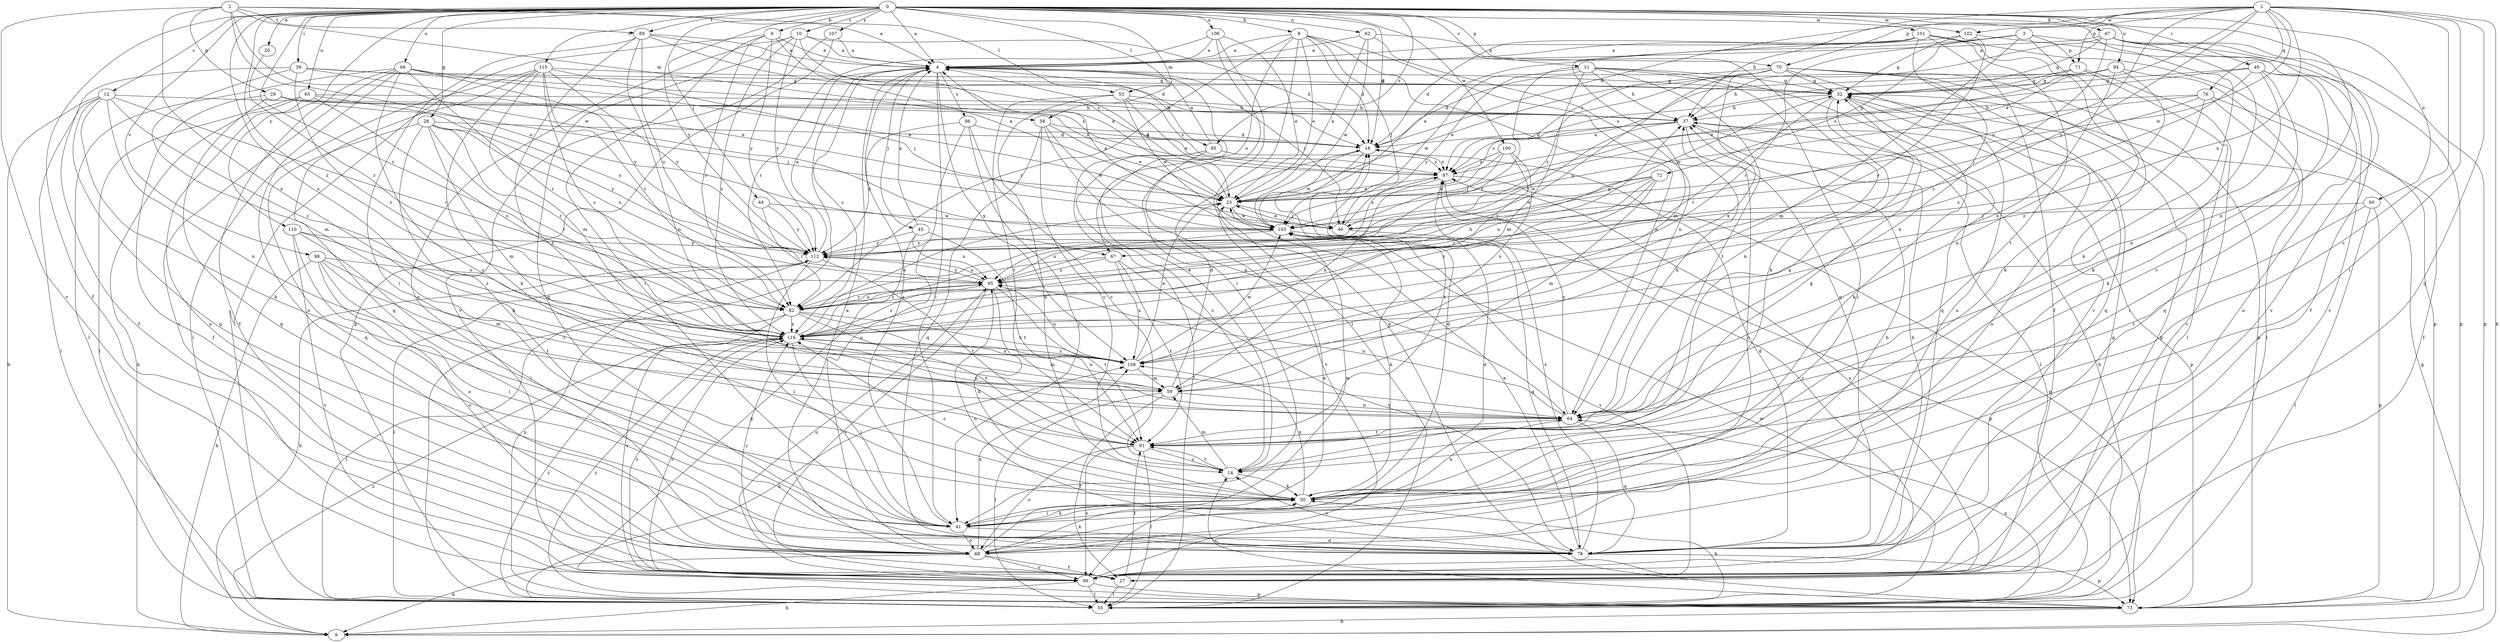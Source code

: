 strict digraph  {
0;
1;
2;
3;
4;
6;
8;
9;
10;
11;
12;
14;
18;
20;
23;
27;
28;
29;
32;
37;
39;
40;
41;
44;
45;
46;
47;
50;
53;
55;
58;
59;
60;
62;
64;
65;
66;
67;
68;
70;
71;
72;
73;
76;
78;
82;
85;
86;
87;
89;
91;
94;
95;
98;
99;
100;
101;
102;
103;
106;
107;
108;
110;
112;
115;
116;
0 -> 4  [label=a];
0 -> 6  [label=b];
0 -> 8  [label=b];
0 -> 10  [label=c];
0 -> 11  [label=c];
0 -> 12  [label=c];
0 -> 18  [label=d];
0 -> 20  [label=e];
0 -> 27  [label=f];
0 -> 28  [label=g];
0 -> 39  [label=i];
0 -> 40  [label=i];
0 -> 44  [label=j];
0 -> 47  [label=k];
0 -> 50  [label=k];
0 -> 53  [label=l];
0 -> 58  [label=m];
0 -> 60  [label=n];
0 -> 62  [label=n];
0 -> 64  [label=n];
0 -> 65  [label=o];
0 -> 66  [label=o];
0 -> 70  [label=p];
0 -> 82  [label=r];
0 -> 85  [label=s];
0 -> 89  [label=t];
0 -> 94  [label=u];
0 -> 98  [label=v];
0 -> 100  [label=w];
0 -> 101  [label=w];
0 -> 102  [label=w];
0 -> 106  [label=x];
0 -> 107  [label=x];
0 -> 108  [label=x];
0 -> 110  [label=y];
0 -> 112  [label=y];
0 -> 115  [label=z];
0 -> 116  [label=z];
1 -> 9  [label=b];
1 -> 14  [label=c];
1 -> 18  [label=d];
1 -> 23  [label=e];
1 -> 37  [label=h];
1 -> 41  [label=i];
1 -> 67  [label=o];
1 -> 70  [label=p];
1 -> 71  [label=p];
1 -> 76  [label=q];
1 -> 78  [label=q];
1 -> 95  [label=u];
1 -> 102  [label=w];
1 -> 103  [label=w];
1 -> 112  [label=y];
2 -> 4  [label=a];
2 -> 29  [label=g];
2 -> 53  [label=l];
2 -> 58  [label=m];
2 -> 67  [label=o];
2 -> 89  [label=t];
2 -> 99  [label=v];
2 -> 103  [label=w];
2 -> 108  [label=x];
3 -> 23  [label=e];
3 -> 50  [label=k];
3 -> 59  [label=m];
3 -> 71  [label=p];
3 -> 72  [label=p];
3 -> 73  [label=p];
3 -> 82  [label=r];
4 -> 32  [label=g];
4 -> 41  [label=i];
4 -> 45  [label=j];
4 -> 46  [label=j];
4 -> 55  [label=l];
4 -> 85  [label=s];
4 -> 86  [label=s];
4 -> 108  [label=x];
4 -> 116  [label=z];
6 -> 4  [label=a];
6 -> 23  [label=e];
6 -> 41  [label=i];
6 -> 55  [label=l];
6 -> 82  [label=r];
6 -> 112  [label=y];
8 -> 4  [label=a];
8 -> 18  [label=d];
8 -> 23  [label=e];
8 -> 46  [label=j];
8 -> 55  [label=l];
8 -> 64  [label=n];
8 -> 67  [label=o];
8 -> 78  [label=q];
8 -> 82  [label=r];
9 -> 32  [label=g];
9 -> 116  [label=z];
10 -> 4  [label=a];
10 -> 18  [label=d];
10 -> 23  [label=e];
10 -> 68  [label=o];
10 -> 78  [label=q];
10 -> 112  [label=y];
10 -> 116  [label=z];
11 -> 32  [label=g];
11 -> 37  [label=h];
11 -> 41  [label=i];
11 -> 59  [label=m];
11 -> 78  [label=q];
11 -> 82  [label=r];
11 -> 91  [label=t];
11 -> 103  [label=w];
11 -> 112  [label=y];
12 -> 9  [label=b];
12 -> 37  [label=h];
12 -> 50  [label=k];
12 -> 55  [label=l];
12 -> 64  [label=n];
12 -> 78  [label=q];
12 -> 82  [label=r];
12 -> 116  [label=z];
14 -> 4  [label=a];
14 -> 32  [label=g];
14 -> 50  [label=k];
14 -> 59  [label=m];
14 -> 91  [label=t];
18 -> 87  [label=s];
18 -> 91  [label=t];
18 -> 103  [label=w];
20 -> 82  [label=r];
23 -> 4  [label=a];
23 -> 46  [label=j];
23 -> 103  [label=w];
27 -> 32  [label=g];
27 -> 55  [label=l];
27 -> 87  [label=s];
27 -> 91  [label=t];
28 -> 18  [label=d];
28 -> 50  [label=k];
28 -> 59  [label=m];
28 -> 78  [label=q];
28 -> 82  [label=r];
28 -> 95  [label=u];
28 -> 112  [label=y];
28 -> 116  [label=z];
29 -> 27  [label=f];
29 -> 37  [label=h];
29 -> 78  [label=q];
29 -> 87  [label=s];
29 -> 112  [label=y];
32 -> 37  [label=h];
32 -> 50  [label=k];
32 -> 64  [label=n];
32 -> 68  [label=o];
32 -> 82  [label=r];
37 -> 18  [label=d];
37 -> 55  [label=l];
37 -> 68  [label=o];
37 -> 73  [label=p];
37 -> 87  [label=s];
37 -> 112  [label=y];
39 -> 23  [label=e];
39 -> 27  [label=f];
39 -> 32  [label=g];
39 -> 59  [label=m];
39 -> 87  [label=s];
39 -> 116  [label=z];
40 -> 14  [label=c];
40 -> 32  [label=g];
40 -> 50  [label=k];
40 -> 64  [label=n];
40 -> 68  [label=o];
40 -> 87  [label=s];
40 -> 116  [label=z];
41 -> 4  [label=a];
41 -> 50  [label=k];
41 -> 68  [label=o];
41 -> 78  [label=q];
41 -> 103  [label=w];
44 -> 82  [label=r];
44 -> 103  [label=w];
44 -> 112  [label=y];
45 -> 4  [label=a];
45 -> 73  [label=p];
45 -> 91  [label=t];
45 -> 95  [label=u];
45 -> 112  [label=y];
46 -> 23  [label=e];
46 -> 78  [label=q];
46 -> 87  [label=s];
47 -> 4  [label=a];
47 -> 27  [label=f];
47 -> 32  [label=g];
47 -> 50  [label=k];
47 -> 73  [label=p];
47 -> 87  [label=s];
47 -> 99  [label=v];
47 -> 116  [label=z];
50 -> 18  [label=d];
50 -> 41  [label=i];
50 -> 64  [label=n];
50 -> 108  [label=x];
50 -> 116  [label=z];
53 -> 23  [label=e];
53 -> 37  [label=h];
53 -> 50  [label=k];
53 -> 87  [label=s];
53 -> 91  [label=t];
53 -> 103  [label=w];
55 -> 37  [label=h];
55 -> 50  [label=k];
55 -> 64  [label=n];
55 -> 103  [label=w];
55 -> 108  [label=x];
55 -> 116  [label=z];
58 -> 14  [label=c];
58 -> 18  [label=d];
58 -> 23  [label=e];
58 -> 64  [label=n];
58 -> 78  [label=q];
58 -> 103  [label=w];
59 -> 18  [label=d];
59 -> 27  [label=f];
59 -> 55  [label=l];
59 -> 64  [label=n];
60 -> 46  [label=j];
60 -> 55  [label=l];
60 -> 73  [label=p];
60 -> 91  [label=t];
62 -> 4  [label=a];
62 -> 23  [label=e];
62 -> 50  [label=k];
62 -> 64  [label=n];
62 -> 103  [label=w];
64 -> 37  [label=h];
64 -> 78  [label=q];
64 -> 87  [label=s];
64 -> 91  [label=t];
64 -> 95  [label=u];
65 -> 9  [label=b];
65 -> 37  [label=h];
65 -> 46  [label=j];
65 -> 55  [label=l];
65 -> 68  [label=o];
65 -> 116  [label=z];
66 -> 14  [label=c];
66 -> 23  [label=e];
66 -> 27  [label=f];
66 -> 32  [label=g];
66 -> 55  [label=l];
66 -> 68  [label=o];
66 -> 82  [label=r];
66 -> 99  [label=v];
66 -> 112  [label=y];
67 -> 78  [label=q];
67 -> 91  [label=t];
67 -> 95  [label=u];
67 -> 108  [label=x];
67 -> 116  [label=z];
68 -> 4  [label=a];
68 -> 9  [label=b];
68 -> 23  [label=e];
68 -> 27  [label=f];
68 -> 37  [label=h];
68 -> 50  [label=k];
68 -> 99  [label=v];
68 -> 108  [label=x];
68 -> 116  [label=z];
70 -> 18  [label=d];
70 -> 23  [label=e];
70 -> 32  [label=g];
70 -> 55  [label=l];
70 -> 68  [label=o];
70 -> 73  [label=p];
70 -> 78  [label=q];
70 -> 95  [label=u];
70 -> 108  [label=x];
70 -> 112  [label=y];
71 -> 23  [label=e];
71 -> 32  [label=g];
71 -> 37  [label=h];
71 -> 78  [label=q];
71 -> 99  [label=v];
72 -> 23  [label=e];
72 -> 59  [label=m];
72 -> 95  [label=u];
72 -> 103  [label=w];
72 -> 112  [label=y];
72 -> 116  [label=z];
73 -> 9  [label=b];
73 -> 14  [label=c];
73 -> 112  [label=y];
73 -> 116  [label=z];
76 -> 27  [label=f];
76 -> 37  [label=h];
76 -> 41  [label=i];
76 -> 46  [label=j];
76 -> 103  [label=w];
76 -> 116  [label=z];
78 -> 14  [label=c];
78 -> 18  [label=d];
78 -> 23  [label=e];
78 -> 37  [label=h];
78 -> 73  [label=p];
78 -> 87  [label=s];
78 -> 95  [label=u];
82 -> 55  [label=l];
82 -> 64  [label=n];
82 -> 91  [label=t];
82 -> 95  [label=u];
82 -> 99  [label=v];
82 -> 108  [label=x];
82 -> 116  [label=z];
85 -> 4  [label=a];
85 -> 14  [label=c];
85 -> 55  [label=l];
85 -> 87  [label=s];
85 -> 99  [label=v];
86 -> 14  [label=c];
86 -> 18  [label=d];
86 -> 41  [label=i];
86 -> 68  [label=o];
86 -> 112  [label=y];
87 -> 23  [label=e];
87 -> 73  [label=p];
87 -> 99  [label=v];
87 -> 108  [label=x];
89 -> 4  [label=a];
89 -> 18  [label=d];
89 -> 41  [label=i];
89 -> 64  [label=n];
89 -> 87  [label=s];
89 -> 91  [label=t];
89 -> 95  [label=u];
91 -> 14  [label=c];
91 -> 32  [label=g];
91 -> 55  [label=l];
91 -> 68  [label=o];
91 -> 99  [label=v];
94 -> 23  [label=e];
94 -> 32  [label=g];
94 -> 55  [label=l];
94 -> 64  [label=n];
94 -> 87  [label=s];
94 -> 108  [label=x];
95 -> 32  [label=g];
95 -> 50  [label=k];
95 -> 82  [label=r];
95 -> 91  [label=t];
95 -> 99  [label=v];
95 -> 112  [label=y];
95 -> 116  [label=z];
98 -> 9  [label=b];
98 -> 41  [label=i];
98 -> 59  [label=m];
98 -> 68  [label=o];
98 -> 91  [label=t];
98 -> 95  [label=u];
99 -> 9  [label=b];
99 -> 18  [label=d];
99 -> 32  [label=g];
99 -> 55  [label=l];
99 -> 73  [label=p];
99 -> 95  [label=u];
99 -> 116  [label=z];
100 -> 46  [label=j];
100 -> 87  [label=s];
100 -> 103  [label=w];
100 -> 108  [label=x];
100 -> 116  [label=z];
101 -> 4  [label=a];
101 -> 18  [label=d];
101 -> 27  [label=f];
101 -> 59  [label=m];
101 -> 64  [label=n];
101 -> 73  [label=p];
101 -> 91  [label=t];
101 -> 99  [label=v];
102 -> 4  [label=a];
102 -> 32  [label=g];
102 -> 82  [label=r];
102 -> 99  [label=v];
103 -> 4  [label=a];
103 -> 50  [label=k];
103 -> 73  [label=p];
103 -> 95  [label=u];
103 -> 99  [label=v];
103 -> 112  [label=y];
106 -> 4  [label=a];
106 -> 23  [label=e];
106 -> 41  [label=i];
106 -> 73  [label=p];
106 -> 82  [label=r];
107 -> 4  [label=a];
107 -> 73  [label=p];
107 -> 99  [label=v];
108 -> 23  [label=e];
108 -> 59  [label=m];
108 -> 95  [label=u];
108 -> 103  [label=w];
108 -> 116  [label=z];
110 -> 41  [label=i];
110 -> 68  [label=o];
110 -> 99  [label=v];
110 -> 112  [label=y];
110 -> 116  [label=z];
112 -> 4  [label=a];
112 -> 9  [label=b];
112 -> 41  [label=i];
112 -> 55  [label=l];
112 -> 91  [label=t];
112 -> 95  [label=u];
115 -> 32  [label=g];
115 -> 46  [label=j];
115 -> 50  [label=k];
115 -> 55  [label=l];
115 -> 59  [label=m];
115 -> 78  [label=q];
115 -> 82  [label=r];
115 -> 112  [label=y];
115 -> 116  [label=z];
116 -> 23  [label=e];
116 -> 37  [label=h];
116 -> 41  [label=i];
116 -> 59  [label=m];
116 -> 64  [label=n];
116 -> 99  [label=v];
116 -> 108  [label=x];
}
